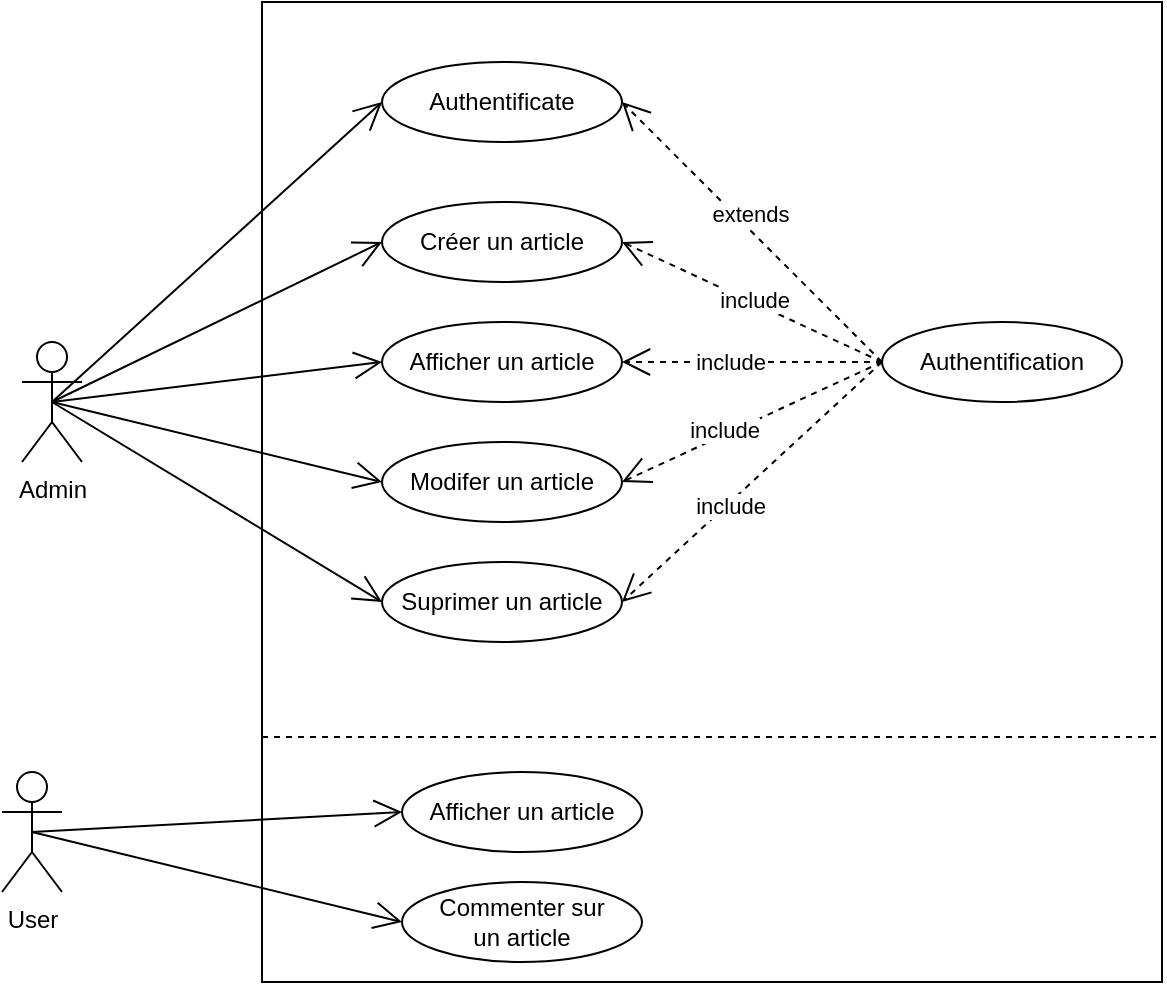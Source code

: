 <mxfile version="14.5.1" type="device" pages="3"><diagram id="i23fxfRZ4KpJ300hSlKc" name="Use-Case"><mxGraphModel dx="1024" dy="1451" grid="1" gridSize="10" guides="1" tooltips="1" connect="1" arrows="1" fold="1" page="1" pageScale="1" pageWidth="1400" pageHeight="850" math="0" shadow="0"><root><mxCell id="0"/><mxCell id="1" parent="0"/><mxCell id="YzQ-GZZkxc3_uGI4DDzg-30" value="" style="rounded=0;whiteSpace=wrap;html=1;" vertex="1" parent="1"><mxGeometry x="360" y="-20" width="450" height="490" as="geometry"/></mxCell><mxCell id="YzQ-GZZkxc3_uGI4DDzg-1" value="Créer un article" style="ellipse;whiteSpace=wrap;html=1;" vertex="1" parent="1"><mxGeometry x="420" y="80" width="120" height="40" as="geometry"/></mxCell><mxCell id="YzQ-GZZkxc3_uGI4DDzg-2" value="Admin" style="shape=umlActor;verticalLabelPosition=bottom;verticalAlign=top;html=1;" vertex="1" parent="1"><mxGeometry x="240" y="150" width="30" height="60" as="geometry"/></mxCell><mxCell id="YzQ-GZZkxc3_uGI4DDzg-3" value="Afficher un article" style="ellipse;whiteSpace=wrap;html=1;" vertex="1" parent="1"><mxGeometry x="420" y="140" width="120" height="40" as="geometry"/></mxCell><mxCell id="YzQ-GZZkxc3_uGI4DDzg-4" value="Modifer un article" style="ellipse;whiteSpace=wrap;html=1;" vertex="1" parent="1"><mxGeometry x="420" y="200" width="120" height="40" as="geometry"/></mxCell><mxCell id="YzQ-GZZkxc3_uGI4DDzg-5" value="Suprimer un article" style="ellipse;whiteSpace=wrap;html=1;" vertex="1" parent="1"><mxGeometry x="420" y="260" width="120" height="40" as="geometry"/></mxCell><mxCell id="YzQ-GZZkxc3_uGI4DDzg-6" value="Authentification" style="ellipse;whiteSpace=wrap;html=1;" vertex="1" parent="1"><mxGeometry x="670" y="140" width="120" height="40" as="geometry"/></mxCell><mxCell id="YzQ-GZZkxc3_uGI4DDzg-7" value="" style="endArrow=open;endFill=1;endSize=12;html=1;exitX=0.5;exitY=0.5;exitDx=0;exitDy=0;exitPerimeter=0;entryX=0;entryY=0.5;entryDx=0;entryDy=0;" edge="1" parent="1" source="YzQ-GZZkxc3_uGI4DDzg-2" target="YzQ-GZZkxc3_uGI4DDzg-1"><mxGeometry width="160" relative="1" as="geometry"><mxPoint x="300" y="180" as="sourcePoint"/><mxPoint x="460" y="180" as="targetPoint"/></mxGeometry></mxCell><mxCell id="YzQ-GZZkxc3_uGI4DDzg-8" value="" style="endArrow=open;endFill=1;endSize=12;html=1;exitX=0.5;exitY=0.5;exitDx=0;exitDy=0;exitPerimeter=0;entryX=0;entryY=0.5;entryDx=0;entryDy=0;" edge="1" parent="1" source="YzQ-GZZkxc3_uGI4DDzg-2" target="YzQ-GZZkxc3_uGI4DDzg-3"><mxGeometry width="160" relative="1" as="geometry"><mxPoint x="265" y="190" as="sourcePoint"/><mxPoint x="430" y="110" as="targetPoint"/></mxGeometry></mxCell><mxCell id="YzQ-GZZkxc3_uGI4DDzg-9" value="" style="endArrow=open;endFill=1;endSize=12;html=1;exitX=0.5;exitY=0.5;exitDx=0;exitDy=0;exitPerimeter=0;entryX=0;entryY=0.5;entryDx=0;entryDy=0;" edge="1" parent="1" source="YzQ-GZZkxc3_uGI4DDzg-2" target="YzQ-GZZkxc3_uGI4DDzg-4"><mxGeometry width="160" relative="1" as="geometry"><mxPoint x="275" y="200" as="sourcePoint"/><mxPoint x="440" y="120" as="targetPoint"/></mxGeometry></mxCell><mxCell id="YzQ-GZZkxc3_uGI4DDzg-10" value="" style="endArrow=open;endFill=1;endSize=12;html=1;exitX=0.5;exitY=0.5;exitDx=0;exitDy=0;exitPerimeter=0;entryX=0;entryY=0.5;entryDx=0;entryDy=0;" edge="1" parent="1" source="YzQ-GZZkxc3_uGI4DDzg-2" target="YzQ-GZZkxc3_uGI4DDzg-5"><mxGeometry width="160" relative="1" as="geometry"><mxPoint x="285" y="210" as="sourcePoint"/><mxPoint x="450" y="130" as="targetPoint"/></mxGeometry></mxCell><mxCell id="YzQ-GZZkxc3_uGI4DDzg-11" value="" style="endArrow=open;endFill=1;endSize=12;html=1;exitX=0;exitY=0.5;exitDx=0;exitDy=0;entryX=1;entryY=0.5;entryDx=0;entryDy=0;dashed=1;" edge="1" parent="1" source="YzQ-GZZkxc3_uGI4DDzg-6" target="YzQ-GZZkxc3_uGI4DDzg-1"><mxGeometry width="160" relative="1" as="geometry"><mxPoint x="640" y="90" as="sourcePoint"/><mxPoint x="570" y="170" as="targetPoint"/></mxGeometry></mxCell><mxCell id="YzQ-GZZkxc3_uGI4DDzg-15" value="include" style="edgeLabel;html=1;align=center;verticalAlign=middle;resizable=0;points=[];" vertex="1" connectable="0" parent="YzQ-GZZkxc3_uGI4DDzg-11"><mxGeometry x="0.196" y="5" relative="1" as="geometry"><mxPoint x="15" as="offset"/></mxGeometry></mxCell><mxCell id="YzQ-GZZkxc3_uGI4DDzg-12" value="" style="endArrow=open;endFill=1;endSize=12;html=1;entryX=1;entryY=0.5;entryDx=0;entryDy=0;dashed=1;exitX=0;exitY=0.5;exitDx=0;exitDy=0;" edge="1" parent="1" source="YzQ-GZZkxc3_uGI4DDzg-6" target="YzQ-GZZkxc3_uGI4DDzg-3"><mxGeometry width="160" relative="1" as="geometry"><mxPoint x="640" y="180" as="sourcePoint"/><mxPoint x="550" y="110" as="targetPoint"/></mxGeometry></mxCell><mxCell id="YzQ-GZZkxc3_uGI4DDzg-16" value="include" style="edgeLabel;html=1;align=center;verticalAlign=middle;resizable=0;points=[];" vertex="1" connectable="0" parent="YzQ-GZZkxc3_uGI4DDzg-12"><mxGeometry x="0.3" y="3" relative="1" as="geometry"><mxPoint x="8.34" y="-3.51" as="offset"/></mxGeometry></mxCell><mxCell id="YzQ-GZZkxc3_uGI4DDzg-13" value="" style="endArrow=open;endFill=1;endSize=12;html=1;exitX=0;exitY=0.5;exitDx=0;exitDy=0;entryX=1;entryY=0.5;entryDx=0;entryDy=0;dashed=1;" edge="1" parent="1" source="YzQ-GZZkxc3_uGI4DDzg-6" target="YzQ-GZZkxc3_uGI4DDzg-4"><mxGeometry width="160" relative="1" as="geometry"><mxPoint x="680" y="210" as="sourcePoint"/><mxPoint x="560" y="120" as="targetPoint"/></mxGeometry></mxCell><mxCell id="YzQ-GZZkxc3_uGI4DDzg-17" value="include" style="edgeLabel;html=1;align=center;verticalAlign=middle;resizable=0;points=[];" vertex="1" connectable="0" parent="YzQ-GZZkxc3_uGI4DDzg-13"><mxGeometry x="0.202" y="-2" relative="1" as="geometry"><mxPoint as="offset"/></mxGeometry></mxCell><mxCell id="YzQ-GZZkxc3_uGI4DDzg-14" value="" style="endArrow=open;endFill=1;endSize=12;html=1;exitX=0;exitY=0.5;exitDx=0;exitDy=0;entryX=1;entryY=0.5;entryDx=0;entryDy=0;dashed=1;" edge="1" parent="1" source="YzQ-GZZkxc3_uGI4DDzg-6" target="YzQ-GZZkxc3_uGI4DDzg-5"><mxGeometry width="160" relative="1" as="geometry"><mxPoint x="690" y="220" as="sourcePoint"/><mxPoint x="570" y="130" as="targetPoint"/></mxGeometry></mxCell><mxCell id="YzQ-GZZkxc3_uGI4DDzg-18" value="include" style="edgeLabel;html=1;align=center;verticalAlign=middle;resizable=0;points=[];" vertex="1" connectable="0" parent="YzQ-GZZkxc3_uGI4DDzg-14"><mxGeometry x="0.185" y="1" relative="1" as="geometry"><mxPoint as="offset"/></mxGeometry></mxCell><mxCell id="YzQ-GZZkxc3_uGI4DDzg-19" value="User" style="shape=umlActor;verticalLabelPosition=bottom;verticalAlign=top;html=1;" vertex="1" parent="1"><mxGeometry x="230" y="365" width="30" height="60" as="geometry"/></mxCell><mxCell id="YzQ-GZZkxc3_uGI4DDzg-20" value="Commenter sur &lt;br&gt;un article" style="ellipse;whiteSpace=wrap;html=1;" vertex="1" parent="1"><mxGeometry x="430" y="420" width="120" height="40" as="geometry"/></mxCell><mxCell id="YzQ-GZZkxc3_uGI4DDzg-21" value="Afficher un article" style="ellipse;whiteSpace=wrap;html=1;" vertex="1" parent="1"><mxGeometry x="430" y="365" width="120" height="40" as="geometry"/></mxCell><mxCell id="YzQ-GZZkxc3_uGI4DDzg-22" value="" style="endArrow=open;endFill=1;endSize=12;html=1;exitX=0.5;exitY=0.5;exitDx=0;exitDy=0;exitPerimeter=0;entryX=0;entryY=0.5;entryDx=0;entryDy=0;" edge="1" parent="1" source="YzQ-GZZkxc3_uGI4DDzg-19" target="YzQ-GZZkxc3_uGI4DDzg-21"><mxGeometry width="160" relative="1" as="geometry"><mxPoint x="265" y="190" as="sourcePoint"/><mxPoint x="430" y="290" as="targetPoint"/></mxGeometry></mxCell><mxCell id="YzQ-GZZkxc3_uGI4DDzg-23" value="" style="endArrow=open;endFill=1;endSize=12;html=1;exitX=0.5;exitY=0.5;exitDx=0;exitDy=0;exitPerimeter=0;entryX=0;entryY=0.5;entryDx=0;entryDy=0;" edge="1" parent="1" source="YzQ-GZZkxc3_uGI4DDzg-19" target="YzQ-GZZkxc3_uGI4DDzg-20"><mxGeometry width="160" relative="1" as="geometry"><mxPoint x="255" y="405" as="sourcePoint"/><mxPoint x="440" y="380" as="targetPoint"/></mxGeometry></mxCell><mxCell id="YzQ-GZZkxc3_uGI4DDzg-24" value="Authentificate" style="ellipse;whiteSpace=wrap;html=1;" vertex="1" parent="1"><mxGeometry x="420" y="10" width="120" height="40" as="geometry"/></mxCell><mxCell id="YzQ-GZZkxc3_uGI4DDzg-25" value="" style="endArrow=open;endFill=1;endSize=12;html=1;exitX=0.5;exitY=0.5;exitDx=0;exitDy=0;exitPerimeter=0;entryX=0;entryY=0.5;entryDx=0;entryDy=0;" edge="1" parent="1" source="YzQ-GZZkxc3_uGI4DDzg-2" target="YzQ-GZZkxc3_uGI4DDzg-24"><mxGeometry width="160" relative="1" as="geometry"><mxPoint x="265" y="190" as="sourcePoint"/><mxPoint x="430" y="110" as="targetPoint"/></mxGeometry></mxCell><mxCell id="YzQ-GZZkxc3_uGI4DDzg-27" value="" style="endArrow=open;endFill=1;endSize=12;html=1;exitX=0;exitY=0.5;exitDx=0;exitDy=0;entryX=1;entryY=0.5;entryDx=0;entryDy=0;dashed=1;" edge="1" parent="1" source="YzQ-GZZkxc3_uGI4DDzg-6" target="YzQ-GZZkxc3_uGI4DDzg-24"><mxGeometry width="160" relative="1" as="geometry"><mxPoint x="670" y="200" as="sourcePoint"/><mxPoint x="550" y="110" as="targetPoint"/></mxGeometry></mxCell><mxCell id="YzQ-GZZkxc3_uGI4DDzg-28" value="extends" style="edgeLabel;html=1;align=center;verticalAlign=middle;resizable=0;points=[];" vertex="1" connectable="0" parent="YzQ-GZZkxc3_uGI4DDzg-27"><mxGeometry x="0.196" y="5" relative="1" as="geometry"><mxPoint x="15" as="offset"/></mxGeometry></mxCell><mxCell id="YzQ-GZZkxc3_uGI4DDzg-31" value="" style="endArrow=none;html=1;dashed=1;entryX=1;entryY=0.75;entryDx=0;entryDy=0;exitX=0;exitY=0.75;exitDx=0;exitDy=0;" edge="1" parent="1" source="YzQ-GZZkxc3_uGI4DDzg-30" target="YzQ-GZZkxc3_uGI4DDzg-30"><mxGeometry width="50" height="50" relative="1" as="geometry"><mxPoint x="500" y="220" as="sourcePoint"/><mxPoint x="550" y="170" as="targetPoint"/></mxGeometry></mxCell></root></mxGraphModel></diagram><diagram id="SjeQgrnedw9sg4Zwdgaf" name="Class diagram"><mxGraphModel dx="1205" dy="707" grid="1" gridSize="10" guides="1" tooltips="1" connect="1" arrows="1" fold="1" page="1" pageScale="1" pageWidth="1400" pageHeight="850" math="0" shadow="0"><root><mxCell id="9zNTohDGO6olk1yWyjoR-0"/><mxCell id="9zNTohDGO6olk1yWyjoR-1" parent="9zNTohDGO6olk1yWyjoR-0"/><mxCell id="9zNTohDGO6olk1yWyjoR-10" value="Comments" style="swimlane;fontStyle=1;align=center;verticalAlign=top;childLayout=stackLayout;horizontal=1;startSize=26;horizontalStack=0;resizeParent=1;resizeParentMax=0;resizeLast=0;collapsible=1;marginBottom=0;fillColor=none;" vertex="1" parent="9zNTohDGO6olk1yWyjoR-1"><mxGeometry x="420" y="150" width="300" height="190" as="geometry"/></mxCell><mxCell id="9zNTohDGO6olk1yWyjoR-11" value="+ id int (11)&#10;+ name var(70)&#10;+ comment text(300)&#10;+ date time_stamp()&#10;+ articleId int(11)" style="text;strokeColor=none;fillColor=none;align=left;verticalAlign=top;spacingLeft=4;spacingRight=4;overflow=hidden;rotatable=0;points=[[0,0.5],[1,0.5]];portConstraint=eastwest;" vertex="1" parent="9zNTohDGO6olk1yWyjoR-10"><mxGeometry y="26" width="300" height="84" as="geometry"/></mxCell><mxCell id="9zNTohDGO6olk1yWyjoR-12" value="" style="line;strokeWidth=1;fillColor=none;align=left;verticalAlign=middle;spacingTop=-1;spacingLeft=3;spacingRight=3;rotatable=0;labelPosition=right;points=[];portConstraint=eastwest;" vertex="1" parent="9zNTohDGO6olk1yWyjoR-10"><mxGeometry y="110" width="300" height="8" as="geometry"/></mxCell><mxCell id="9zNTohDGO6olk1yWyjoR-13" value="+ add(sting name,string comment, string date) : bool&#10;+ get(int articleId) : obj&#10;+ getAll(): obj&#10;+ delete(int id): bool" style="text;strokeColor=none;fillColor=none;align=left;verticalAlign=top;spacingLeft=4;spacingRight=4;overflow=hidden;rotatable=0;points=[[0,0.5],[1,0.5]];portConstraint=eastwest;" vertex="1" parent="9zNTohDGO6olk1yWyjoR-10"><mxGeometry y="118" width="300" height="72" as="geometry"/></mxCell><mxCell id="9zNTohDGO6olk1yWyjoR-14" value="Article" style="swimlane;fontStyle=1;align=center;verticalAlign=top;childLayout=stackLayout;horizontal=1;startSize=26;horizontalStack=0;resizeParent=1;resizeParentMax=0;resizeLast=0;collapsible=1;marginBottom=0;fillColor=none;" vertex="1" parent="9zNTohDGO6olk1yWyjoR-1"><mxGeometry x="840" y="215" width="320" height="210" as="geometry"><mxRectangle x="480" y="120" width="70" height="26" as="alternateBounds"/></mxGeometry></mxCell><mxCell id="9zNTohDGO6olk1yWyjoR-15" value="+ id int(11)&#10;+ title var(70)&#10;+ slug var(70)&#10;+ content text()&#10;+ views int(11)&#10;+ adminId int(11)" style="text;strokeColor=none;fillColor=none;align=left;verticalAlign=top;spacingLeft=4;spacingRight=4;overflow=hidden;rotatable=0;points=[[0,0.5],[1,0.5]];portConstraint=eastwest;" vertex="1" parent="9zNTohDGO6olk1yWyjoR-14"><mxGeometry y="26" width="320" height="94" as="geometry"/></mxCell><mxCell id="9zNTohDGO6olk1yWyjoR-16" value="" style="line;strokeWidth=1;fillColor=none;align=left;verticalAlign=middle;spacingTop=-1;spacingLeft=3;spacingRight=3;rotatable=0;labelPosition=right;points=[];portConstraint=eastwest;" vertex="1" parent="9zNTohDGO6olk1yWyjoR-14"><mxGeometry y="120" width="320" height="8" as="geometry"/></mxCell><mxCell id="9zNTohDGO6olk1yWyjoR-17" value="+ getAll() : obj&#10;+ getSingle(id): obj&#10;+ add(string title,string slug,string content) : int&#10;+ update(int id,string title,string slug,string content): bool&#10;+ delete(int id): bool" style="text;strokeColor=none;fillColor=none;align=left;verticalAlign=top;spacingLeft=4;spacingRight=4;overflow=hidden;rotatable=0;points=[[0,0.5],[1,0.5]];portConstraint=eastwest;" vertex="1" parent="9zNTohDGO6olk1yWyjoR-14"><mxGeometry y="128" width="320" height="82" as="geometry"/></mxCell><mxCell id="9zNTohDGO6olk1yWyjoR-18" value="Admin" style="swimlane;fontStyle=1;align=center;verticalAlign=top;childLayout=stackLayout;horizontal=1;startSize=26;horizontalStack=0;resizeParent=1;resizeParentMax=0;resizeLast=0;collapsible=1;marginBottom=0;fillColor=none;" vertex="1" parent="9zNTohDGO6olk1yWyjoR-1"><mxGeometry x="540" y="410" width="160" height="140" as="geometry"/></mxCell><mxCell id="9zNTohDGO6olk1yWyjoR-19" value="+id int(11)&#10;+ name var(70)&#10;+ email var(70)&#10;- password VAR(150)" style="text;strokeColor=none;fillColor=none;align=left;verticalAlign=top;spacingLeft=4;spacingRight=4;overflow=hidden;rotatable=0;points=[[0,0.5],[1,0.5]];portConstraint=eastwest;" vertex="1" parent="9zNTohDGO6olk1yWyjoR-18"><mxGeometry y="26" width="160" height="64" as="geometry"/></mxCell><mxCell id="9zNTohDGO6olk1yWyjoR-20" value="" style="line;strokeWidth=1;fillColor=none;align=left;verticalAlign=middle;spacingTop=-1;spacingLeft=3;spacingRight=3;rotatable=0;labelPosition=right;points=[];portConstraint=eastwest;" vertex="1" parent="9zNTohDGO6olk1yWyjoR-18"><mxGeometry y="90" width="160" height="8" as="geometry"/></mxCell><mxCell id="9zNTohDGO6olk1yWyjoR-21" value="+ login() : bool&#10;+ logout() : bool" style="text;strokeColor=none;fillColor=none;align=left;verticalAlign=top;spacingLeft=4;spacingRight=4;overflow=hidden;rotatable=0;points=[[0,0.5],[1,0.5]];portConstraint=eastwest;" vertex="1" parent="9zNTohDGO6olk1yWyjoR-18"><mxGeometry y="98" width="160" height="42" as="geometry"/></mxCell><mxCell id="9zNTohDGO6olk1yWyjoR-22" value="Relation" style="endArrow=open;html=1;endSize=12;startArrow=diamondThin;startSize=14;startFill=0;edgeStyle=orthogonalEdgeStyle;dashed=1;exitX=0.5;exitY=0;exitDx=0;exitDy=0;entryX=0.5;entryY=0;entryDx=0;entryDy=0;" edge="1" parent="9zNTohDGO6olk1yWyjoR-1" source="9zNTohDGO6olk1yWyjoR-10" target="9zNTohDGO6olk1yWyjoR-14"><mxGeometry relative="1" as="geometry"><mxPoint x="440" y="310" as="sourcePoint"/><mxPoint x="600" y="310" as="targetPoint"/><Array as="points"><mxPoint x="570" y="100"/><mxPoint x="1000" y="100"/></Array></mxGeometry></mxCell><mxCell id="9zNTohDGO6olk1yWyjoR-23" value="0..n" style="edgeLabel;resizable=0;html=1;align=left;verticalAlign=top;" connectable="0" vertex="1" parent="9zNTohDGO6olk1yWyjoR-22"><mxGeometry x="-1" relative="1" as="geometry"><mxPoint y="-40" as="offset"/></mxGeometry></mxCell><mxCell id="9zNTohDGO6olk1yWyjoR-24" value="1" style="edgeLabel;resizable=0;html=1;align=right;verticalAlign=top;" connectable="0" vertex="1" parent="9zNTohDGO6olk1yWyjoR-22"><mxGeometry x="1" relative="1" as="geometry"><mxPoint x="20" y="-45.18" as="offset"/></mxGeometry></mxCell><mxCell id="9zNTohDGO6olk1yWyjoR-25" value="Relation" style="endArrow=open;html=1;endSize=12;startArrow=diamondThin;startSize=14;startFill=0;edgeStyle=orthogonalEdgeStyle;dashed=1;exitX=1;exitY=0.5;exitDx=0;exitDy=0;entryX=0;entryY=0.5;entryDx=0;entryDy=0;" edge="1" parent="9zNTohDGO6olk1yWyjoR-1" source="9zNTohDGO6olk1yWyjoR-19" target="9zNTohDGO6olk1yWyjoR-15"><mxGeometry relative="1" as="geometry"><mxPoint x="560" y="160" as="sourcePoint"/><mxPoint x="1000" y="540" as="targetPoint"/><Array as="points"><mxPoint x="800" y="468"/><mxPoint x="800" y="288"/></Array></mxGeometry></mxCell><mxCell id="9zNTohDGO6olk1yWyjoR-26" value="0..n" style="edgeLabel;resizable=0;html=1;align=left;verticalAlign=top;" connectable="0" vertex="1" parent="9zNTohDGO6olk1yWyjoR-25"><mxGeometry x="-1" relative="1" as="geometry"><mxPoint x="20" y="12" as="offset"/></mxGeometry></mxCell><mxCell id="9zNTohDGO6olk1yWyjoR-27" value="1" style="edgeLabel;resizable=0;html=1;align=right;verticalAlign=top;" connectable="0" vertex="1" parent="9zNTohDGO6olk1yWyjoR-25"><mxGeometry x="1" relative="1" as="geometry"/></mxCell></root></mxGraphModel></diagram><diagram id="668voEMT3QOJE055Djd8" name="Database diagrame"><mxGraphModel dx="1024" dy="601" grid="1" gridSize="10" guides="1" tooltips="1" connect="1" arrows="1" fold="1" page="1" pageScale="1" pageWidth="1400" pageHeight="850" math="0" shadow="0"><root><mxCell id="E5xw9tD_q8GuxjhP5VNS-0"/><mxCell id="E5xw9tD_q8GuxjhP5VNS-1" parent="E5xw9tD_q8GuxjhP5VNS-0"/><mxCell id="MgyAdXVf2uybLYXLH6da-0" value="Comments" style="swimlane;fontStyle=1;align=center;verticalAlign=top;childLayout=stackLayout;horizontal=1;startSize=26;horizontalStack=0;resizeParent=1;resizeParentMax=0;resizeLast=0;collapsible=1;marginBottom=0;fillColor=none;" vertex="1" parent="E5xw9tD_q8GuxjhP5VNS-1"><mxGeometry x="460" y="290" width="150" height="120" as="geometry"/></mxCell><mxCell id="MgyAdXVf2uybLYXLH6da-1" value="id int (11) PK AI&#10;name var(70)&#10;comment text(300)&#10;date time_stamp()&#10;articleId int(11) FK" style="text;strokeColor=none;fillColor=none;align=left;verticalAlign=top;spacingLeft=4;spacingRight=4;overflow=hidden;rotatable=0;points=[[0,0.5],[1,0.5]];portConstraint=eastwest;" vertex="1" parent="MgyAdXVf2uybLYXLH6da-0"><mxGeometry y="26" width="150" height="94" as="geometry"/></mxCell><mxCell id="MgyAdXVf2uybLYXLH6da-4" value="Article" style="swimlane;fontStyle=1;align=center;verticalAlign=top;childLayout=stackLayout;horizontal=1;startSize=26;horizontalStack=0;resizeParent=1;resizeParentMax=0;resizeLast=0;collapsible=1;marginBottom=0;fillColor=none;" vertex="1" parent="E5xw9tD_q8GuxjhP5VNS-1"><mxGeometry x="550" y="135" width="130" height="130" as="geometry"><mxRectangle x="480" y="120" width="70" height="26" as="alternateBounds"/></mxGeometry></mxCell><mxCell id="MgyAdXVf2uybLYXLH6da-5" value="id int(11) PK AI&#10;title var(70)&#10;slug var(70)&#10;content text()&#10;views int(11)&#10;adminId int(11) FK" style="text;strokeColor=none;fillColor=none;align=left;verticalAlign=top;spacingLeft=4;spacingRight=4;overflow=hidden;rotatable=0;points=[[0,0.5],[1,0.5]];portConstraint=eastwest;" vertex="1" parent="MgyAdXVf2uybLYXLH6da-4"><mxGeometry y="26" width="130" height="104" as="geometry"/></mxCell><mxCell id="MgyAdXVf2uybLYXLH6da-19" style="edgeStyle=orthogonalEdgeStyle;rounded=0;orthogonalLoop=1;jettySize=auto;html=1;entryX=1;entryY=0.5;entryDx=0;entryDy=0;dashed=1;" edge="1" parent="E5xw9tD_q8GuxjhP5VNS-1" source="MgyAdXVf2uybLYXLH6da-8" target="MgyAdXVf2uybLYXLH6da-5"><mxGeometry relative="1" as="geometry"><Array as="points"><mxPoint x="810" y="350"/><mxPoint x="810" y="213"/></Array></mxGeometry></mxCell><mxCell id="MgyAdXVf2uybLYXLH6da-21" value="1..*" style="edgeLabel;html=1;align=center;verticalAlign=middle;resizable=0;points=[];" vertex="1" connectable="0" parent="MgyAdXVf2uybLYXLH6da-19"><mxGeometry x="-0.729" y="-2" relative="1" as="geometry"><mxPoint x="-17" as="offset"/></mxGeometry></mxCell><mxCell id="MgyAdXVf2uybLYXLH6da-22" value="1..1" style="edgeLabel;html=1;align=center;verticalAlign=middle;resizable=0;points=[];" vertex="1" connectable="0" parent="MgyAdXVf2uybLYXLH6da-19"><mxGeometry x="0.686" y="-2" relative="1" as="geometry"><mxPoint x="-27" y="-11" as="offset"/></mxGeometry></mxCell><mxCell id="MgyAdXVf2uybLYXLH6da-8" value="Admin" style="swimlane;fontStyle=1;align=center;verticalAlign=top;childLayout=stackLayout;horizontal=1;startSize=26;horizontalStack=0;resizeParent=1;resizeParentMax=0;resizeLast=0;collapsible=1;marginBottom=0;fillColor=none;" vertex="1" parent="E5xw9tD_q8GuxjhP5VNS-1"><mxGeometry x="640" y="300" width="140" height="100" as="geometry"/></mxCell><mxCell id="MgyAdXVf2uybLYXLH6da-9" value="id int(11) PK AI&#10;name var(70)&#10;email var(70)&#10;password VAR(150)" style="text;strokeColor=none;fillColor=none;align=left;verticalAlign=top;spacingLeft=4;spacingRight=4;overflow=hidden;rotatable=0;points=[[0,0.5],[1,0.5]];portConstraint=eastwest;" vertex="1" parent="MgyAdXVf2uybLYXLH6da-8"><mxGeometry y="26" width="140" height="74" as="geometry"/></mxCell><mxCell id="MgyAdXVf2uybLYXLH6da-18" style="edgeStyle=orthogonalEdgeStyle;rounded=0;orthogonalLoop=1;jettySize=auto;html=1;entryX=0;entryY=0.5;entryDx=0;entryDy=0;dashed=1;" edge="1" parent="E5xw9tD_q8GuxjhP5VNS-1" source="MgyAdXVf2uybLYXLH6da-5" target="MgyAdXVf2uybLYXLH6da-1"><mxGeometry relative="1" as="geometry"><Array as="points"><mxPoint x="420" y="213"/><mxPoint x="420" y="363"/></Array></mxGeometry></mxCell><mxCell id="MgyAdXVf2uybLYXLH6da-23" value="0..*" style="edgeLabel;html=1;align=center;verticalAlign=middle;resizable=0;points=[];" vertex="1" connectable="0" parent="MgyAdXVf2uybLYXLH6da-18"><mxGeometry x="-0.807" y="-2" relative="1" as="geometry"><mxPoint x="17" y="-11" as="offset"/></mxGeometry></mxCell><mxCell id="MgyAdXVf2uybLYXLH6da-24" value="1...1" style="edgeLabel;html=1;align=center;verticalAlign=middle;resizable=0;points=[];" vertex="1" connectable="0" parent="MgyAdXVf2uybLYXLH6da-18"><mxGeometry x="0.727" y="-7" relative="1" as="geometry"><mxPoint x="27" y="-9" as="offset"/></mxGeometry></mxCell></root></mxGraphModel></diagram></mxfile>